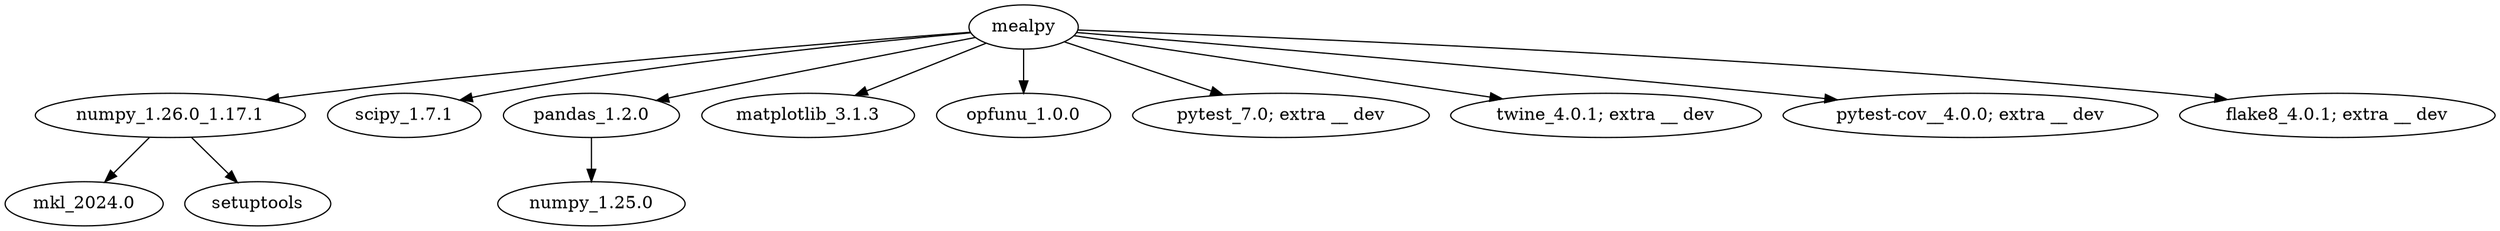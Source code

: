 digraph Dependencies {
"mealpy" -> "numpy_1.26.0_1.17.1";
"numpy_1.26.0_1.17.1" -> "mkl_2024.0";
"numpy_1.26.0_1.17.1" -> "setuptools";
"mealpy" -> "scipy_1.7.1";
"mealpy" -> "pandas_1.2.0";
"pandas_1.2.0" -> "numpy_1.25.0";
"mealpy" -> "matplotlib_3.1.3";
"mealpy" -> "opfunu_1.0.0";
"mealpy" -> "pytest_7.0; extra __ dev";
"mealpy" -> "twine_4.0.1; extra __ dev";
"mealpy" -> "pytest-cov__4.0.0; extra __ dev";
"mealpy" -> "flake8_4.0.1; extra __ dev";
}
